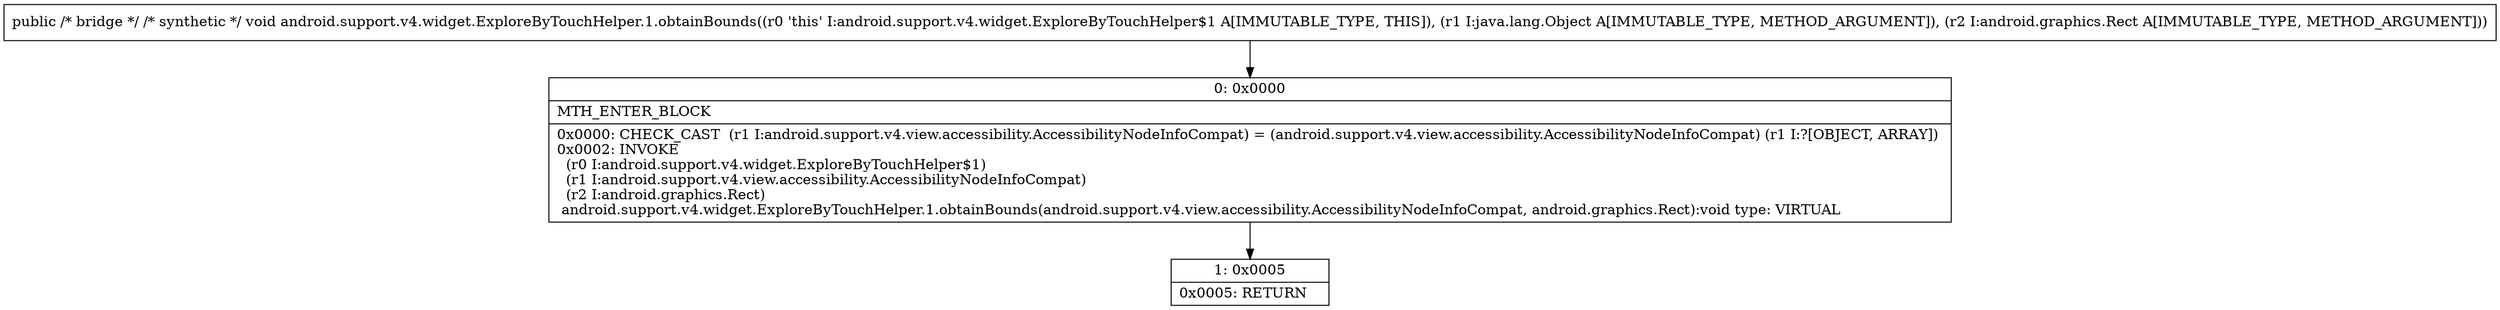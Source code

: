 digraph "CFG forandroid.support.v4.widget.ExploreByTouchHelper.1.obtainBounds(Ljava\/lang\/Object;Landroid\/graphics\/Rect;)V" {
Node_0 [shape=record,label="{0\:\ 0x0000|MTH_ENTER_BLOCK\l|0x0000: CHECK_CAST  (r1 I:android.support.v4.view.accessibility.AccessibilityNodeInfoCompat) = (android.support.v4.view.accessibility.AccessibilityNodeInfoCompat) (r1 I:?[OBJECT, ARRAY]) \l0x0002: INVOKE  \l  (r0 I:android.support.v4.widget.ExploreByTouchHelper$1)\l  (r1 I:android.support.v4.view.accessibility.AccessibilityNodeInfoCompat)\l  (r2 I:android.graphics.Rect)\l android.support.v4.widget.ExploreByTouchHelper.1.obtainBounds(android.support.v4.view.accessibility.AccessibilityNodeInfoCompat, android.graphics.Rect):void type: VIRTUAL \l}"];
Node_1 [shape=record,label="{1\:\ 0x0005|0x0005: RETURN   \l}"];
MethodNode[shape=record,label="{public \/* bridge *\/ \/* synthetic *\/ void android.support.v4.widget.ExploreByTouchHelper.1.obtainBounds((r0 'this' I:android.support.v4.widget.ExploreByTouchHelper$1 A[IMMUTABLE_TYPE, THIS]), (r1 I:java.lang.Object A[IMMUTABLE_TYPE, METHOD_ARGUMENT]), (r2 I:android.graphics.Rect A[IMMUTABLE_TYPE, METHOD_ARGUMENT])) }"];
MethodNode -> Node_0;
Node_0 -> Node_1;
}

